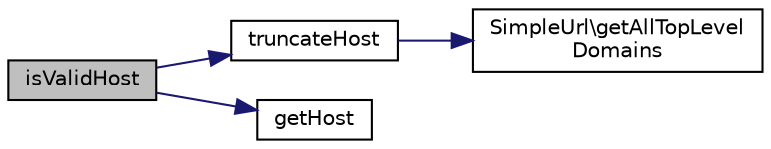 digraph "isValidHost"
{
  edge [fontname="Helvetica",fontsize="10",labelfontname="Helvetica",labelfontsize="10"];
  node [fontname="Helvetica",fontsize="10",shape=record];
  rankdir="LR";
  Node1 [label="isValidHost",height=0.2,width=0.4,color="black", fillcolor="grey75", style="filled" fontcolor="black"];
  Node1 -> Node2 [color="midnightblue",fontsize="10",style="solid",fontname="Helvetica"];
  Node2 [label="truncateHost",height=0.2,width=0.4,color="black", fillcolor="white", style="filled",URL="$class_simple_cookie.html#a0eda28396439a77dc3350c63e9afd474"];
  Node2 -> Node3 [color="midnightblue",fontsize="10",style="solid",fontname="Helvetica"];
  Node3 [label="SimpleUrl\\getAllTopLevel\lDomains",height=0.2,width=0.4,color="black", fillcolor="white", style="filled",URL="$class_simple_url.html#ac1001f197259bbb33bd0107239db165d"];
  Node1 -> Node4 [color="midnightblue",fontsize="10",style="solid",fontname="Helvetica"];
  Node4 [label="getHost",height=0.2,width=0.4,color="black", fillcolor="white", style="filled",URL="$class_simple_cookie.html#a39895a44b52bdced039e698588aaf18e"];
}
